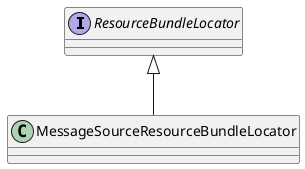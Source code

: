 @startuml
interface ResourceBundleLocator

class MessageSourceResourceBundleLocator

ResourceBundleLocator <|-- MessageSourceResourceBundleLocator

@enduml